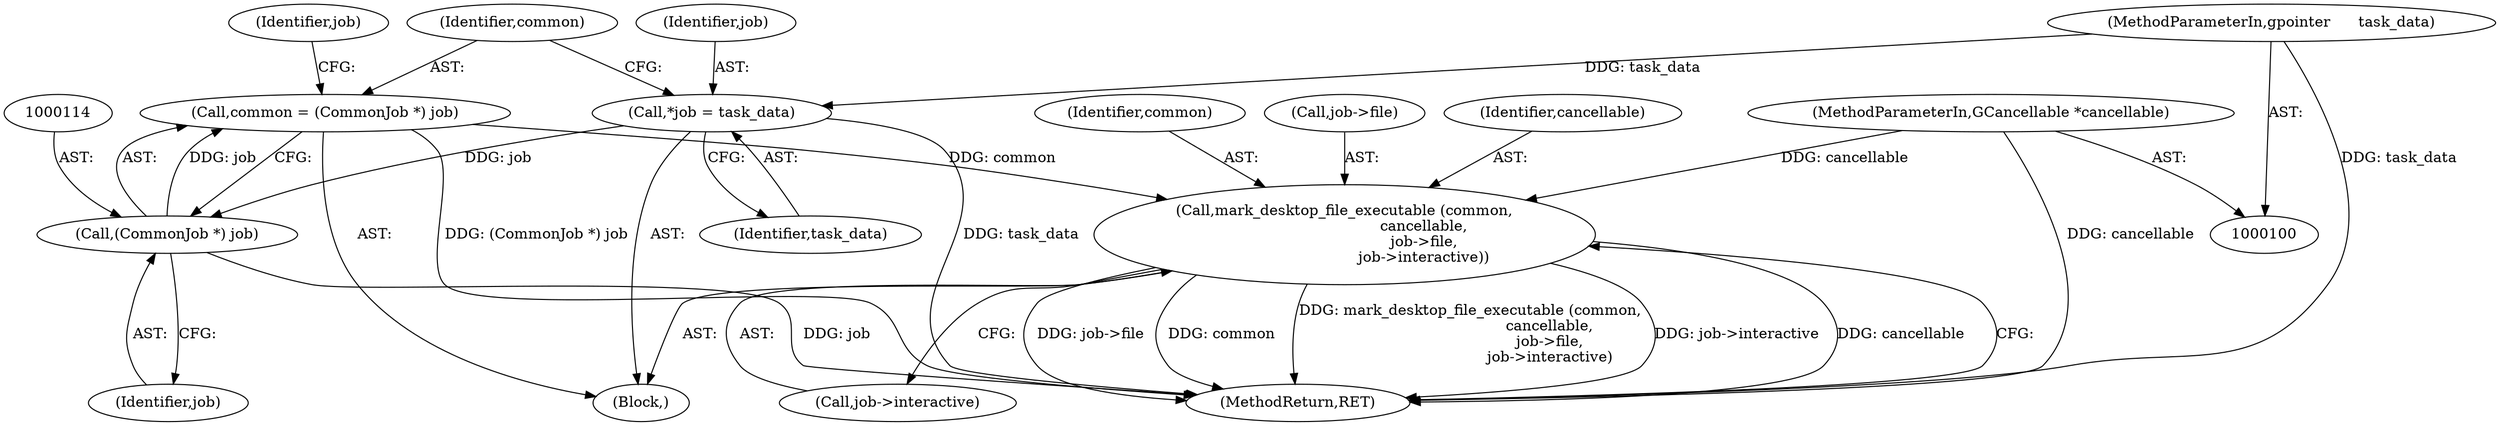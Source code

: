 digraph "0_nautilus_1630f53481f445ada0a455e9979236d31a8d3bb0_3@pointer" {
"1000122" [label="(Call,mark_desktop_file_executable (common,\n                                  cancellable,\n                                  job->file,\n                                  job->interactive))"];
"1000111" [label="(Call,common = (CommonJob *) job)"];
"1000113" [label="(Call,(CommonJob *) job)"];
"1000107" [label="(Call,*job = task_data)"];
"1000103" [label="(MethodParameterIn,gpointer      task_data)"];
"1000104" [label="(MethodParameterIn,GCancellable *cancellable)"];
"1000109" [label="(Identifier,task_data)"];
"1000123" [label="(Identifier,common)"];
"1000108" [label="(Identifier,job)"];
"1000111" [label="(Call,common = (CommonJob *) job)"];
"1000113" [label="(Call,(CommonJob *) job)"];
"1000104" [label="(MethodParameterIn,GCancellable *cancellable)"];
"1000112" [label="(Identifier,common)"];
"1000103" [label="(MethodParameterIn,gpointer      task_data)"];
"1000105" [label="(Block,)"];
"1000119" [label="(Identifier,job)"];
"1000115" [label="(Identifier,job)"];
"1000125" [label="(Call,job->file)"];
"1000124" [label="(Identifier,cancellable)"];
"1000128" [label="(Call,job->interactive)"];
"1000122" [label="(Call,mark_desktop_file_executable (common,\n                                  cancellable,\n                                  job->file,\n                                  job->interactive))"];
"1000131" [label="(MethodReturn,RET)"];
"1000107" [label="(Call,*job = task_data)"];
"1000122" -> "1000105"  [label="AST: "];
"1000122" -> "1000128"  [label="CFG: "];
"1000123" -> "1000122"  [label="AST: "];
"1000124" -> "1000122"  [label="AST: "];
"1000125" -> "1000122"  [label="AST: "];
"1000128" -> "1000122"  [label="AST: "];
"1000131" -> "1000122"  [label="CFG: "];
"1000122" -> "1000131"  [label="DDG: job->file"];
"1000122" -> "1000131"  [label="DDG: common"];
"1000122" -> "1000131"  [label="DDG: mark_desktop_file_executable (common,\n                                  cancellable,\n                                  job->file,\n                                  job->interactive)"];
"1000122" -> "1000131"  [label="DDG: job->interactive"];
"1000122" -> "1000131"  [label="DDG: cancellable"];
"1000111" -> "1000122"  [label="DDG: common"];
"1000104" -> "1000122"  [label="DDG: cancellable"];
"1000111" -> "1000105"  [label="AST: "];
"1000111" -> "1000113"  [label="CFG: "];
"1000112" -> "1000111"  [label="AST: "];
"1000113" -> "1000111"  [label="AST: "];
"1000119" -> "1000111"  [label="CFG: "];
"1000111" -> "1000131"  [label="DDG: (CommonJob *) job"];
"1000113" -> "1000111"  [label="DDG: job"];
"1000113" -> "1000115"  [label="CFG: "];
"1000114" -> "1000113"  [label="AST: "];
"1000115" -> "1000113"  [label="AST: "];
"1000113" -> "1000131"  [label="DDG: job"];
"1000107" -> "1000113"  [label="DDG: job"];
"1000107" -> "1000105"  [label="AST: "];
"1000107" -> "1000109"  [label="CFG: "];
"1000108" -> "1000107"  [label="AST: "];
"1000109" -> "1000107"  [label="AST: "];
"1000112" -> "1000107"  [label="CFG: "];
"1000107" -> "1000131"  [label="DDG: task_data"];
"1000103" -> "1000107"  [label="DDG: task_data"];
"1000103" -> "1000100"  [label="AST: "];
"1000103" -> "1000131"  [label="DDG: task_data"];
"1000104" -> "1000100"  [label="AST: "];
"1000104" -> "1000131"  [label="DDG: cancellable"];
}
